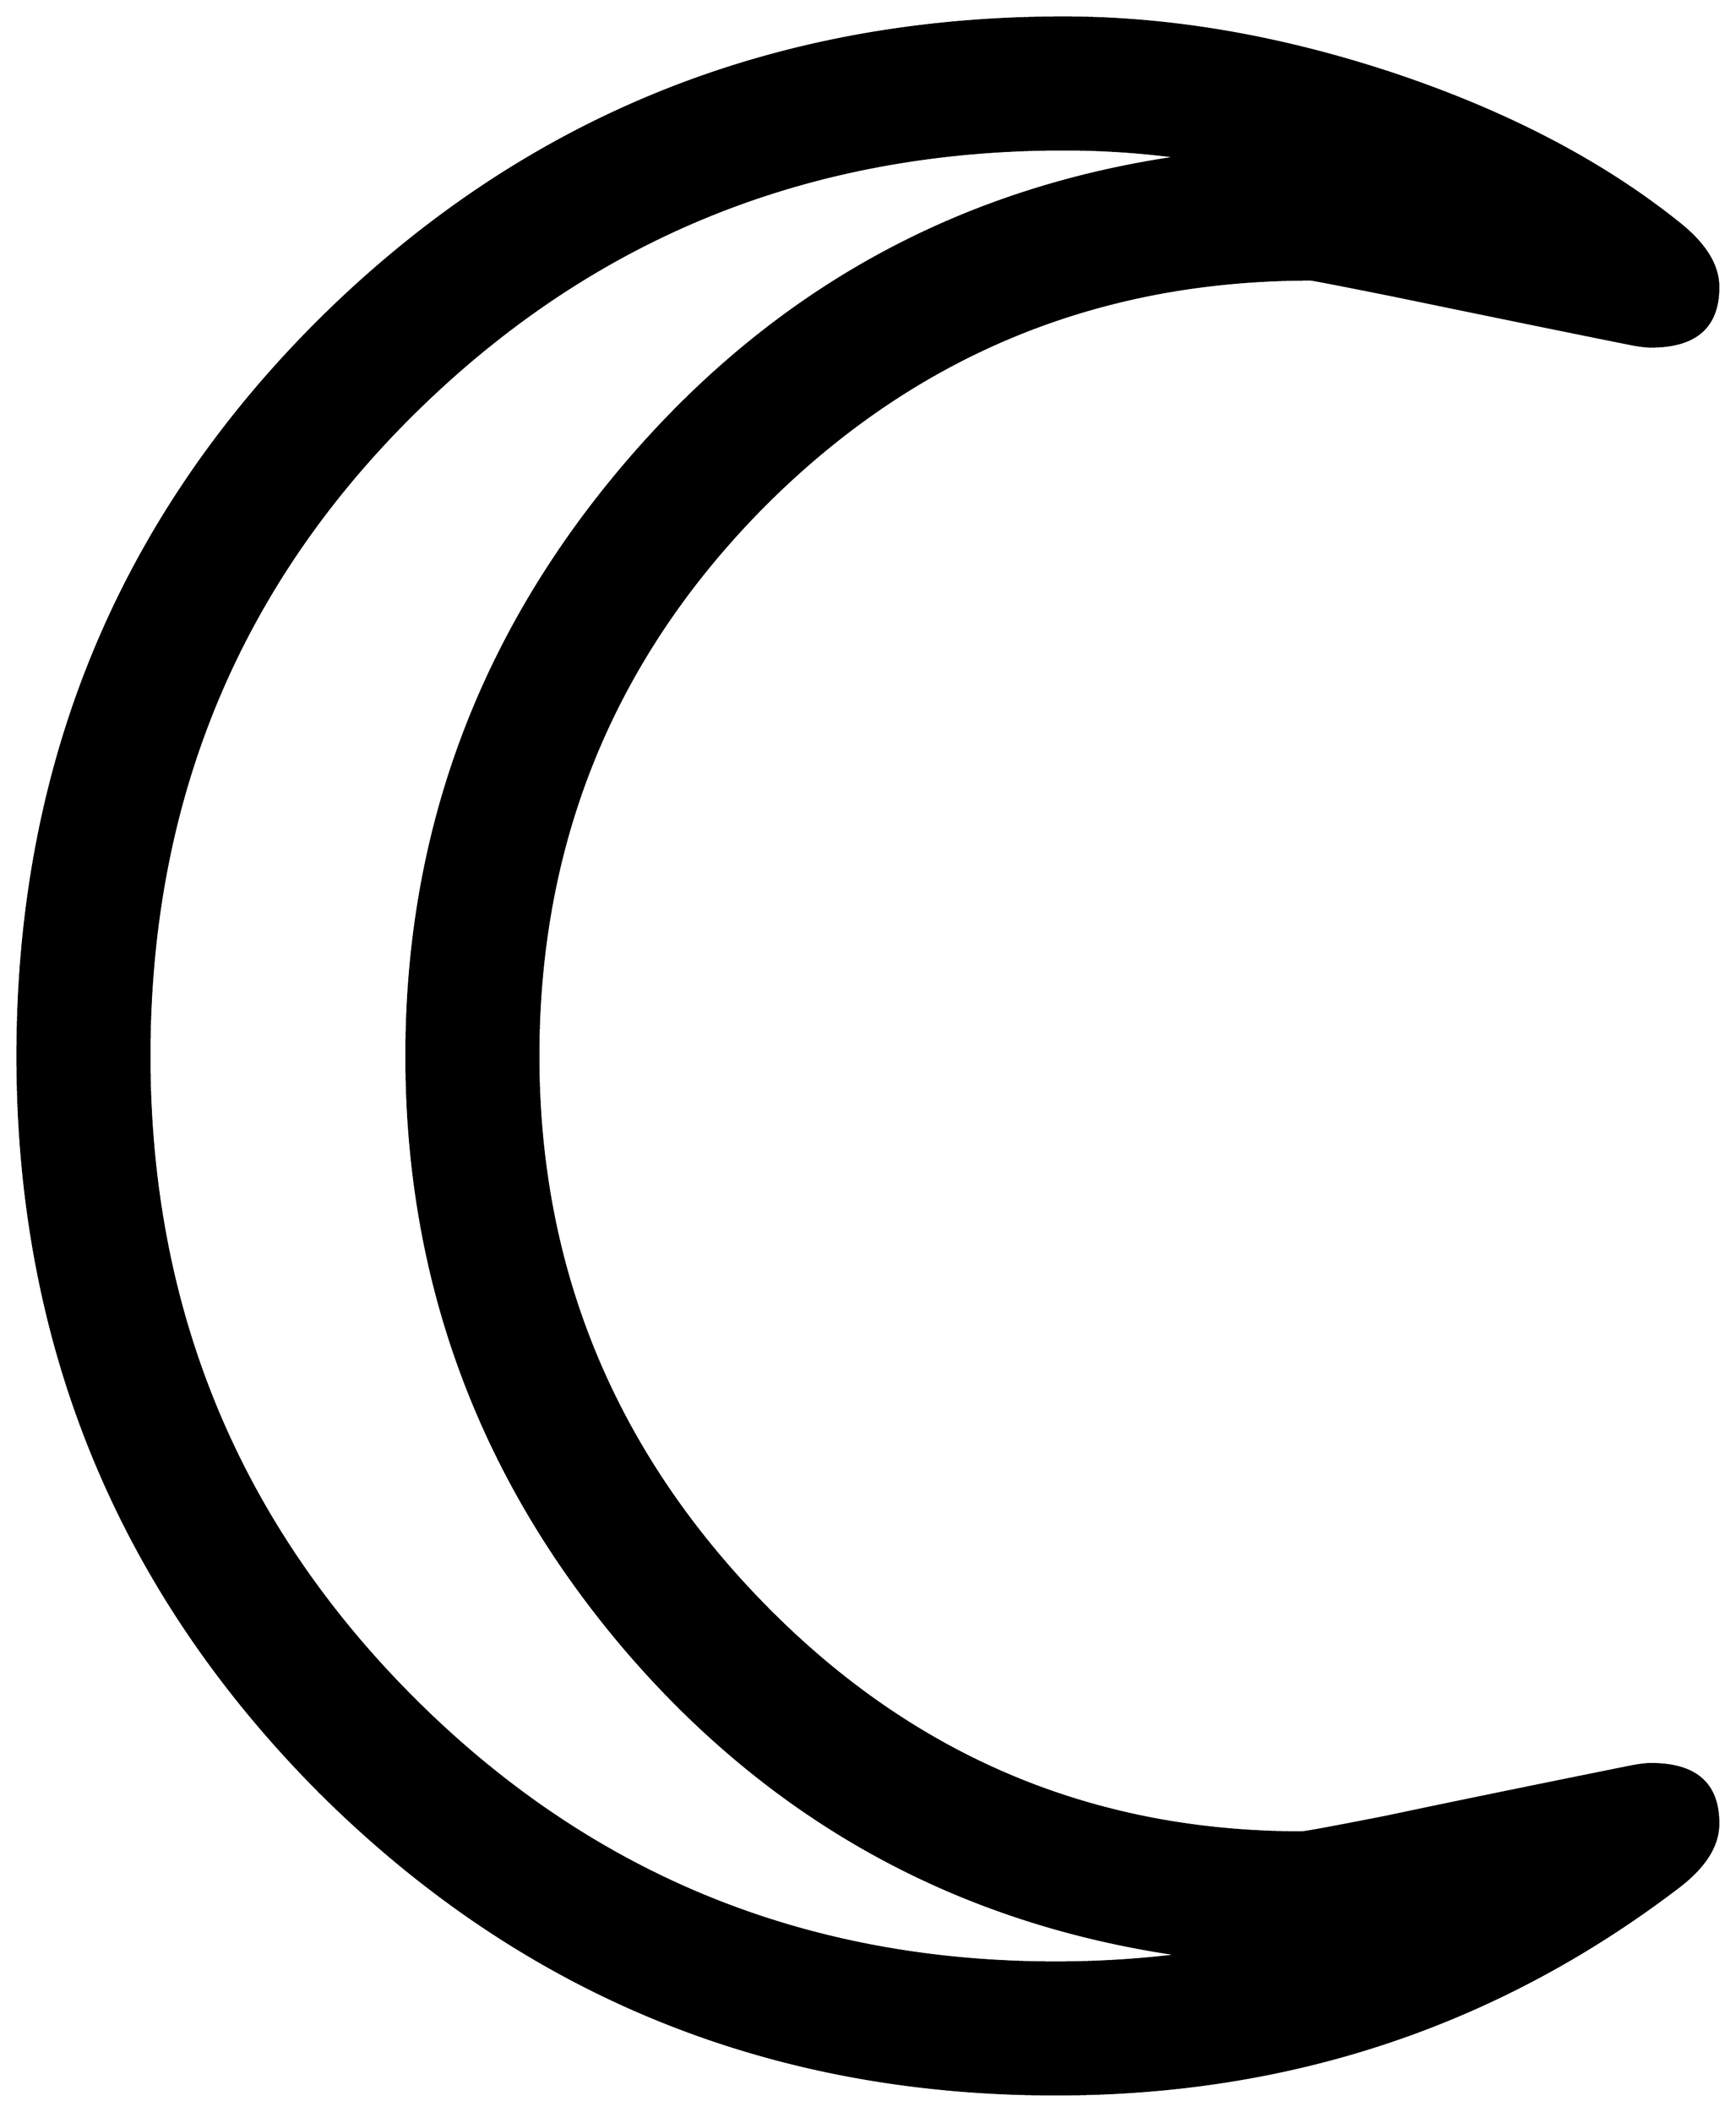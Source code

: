 


\begin{tikzpicture}[y=0.80pt, x=0.80pt, yscale=-1.0, xscale=1.0, inner sep=0pt, outer sep=0pt]
\begin{scope}[shift={(100.0,1864.0)},nonzero rule]
  \path[draw=.,fill=.,line width=1.600pt] (1417.0,-156.0) ..
    controls (1417.0,-139.333) and (1407.0,-123.333) ..
    (1387.0,-108.0) .. controls (1249.0,-2.667) and (1091.0,50.0)
    .. (913.0,50.0) .. controls (693.667,50.0) and (507.0,-26.667)
    .. (353.0,-180.0) .. controls (199.667,-334.0) and
    (123.0,-520.667) .. (123.0,-740.0) .. controls (123.0,-961.333)
    and (200.0,-1148.333) .. (354.0,-1301.0) .. controls
    (508.667,-1453.667) and (697.0,-1530.0) .. (919.0,-1530.0) ..
    controls (999.0,-1530.0) and (1081.667,-1516.0) ..
    (1167.0,-1488.0) .. controls (1255.667,-1458.667) and
    (1329.667,-1420.0) .. (1389.0,-1372.0) .. controls
    (1407.667,-1356.667) and (1417.0,-1341.0) .. (1417.0,-1325.0) ..
    controls (1417.0,-1295.0) and (1400.0,-1280.0) ..
    (1366.0,-1280.0) .. controls (1362.0,-1280.0) and
    (1356.667,-1280.667) .. (1350.0,-1282.0) .. controls
    (1310.0,-1290.0) and (1249.667,-1302.333) .. (1169.0,-1319.0) ..
    controls (1129.0,-1327.0) and (1108.333,-1331.0) ..
    (1107.0,-1331.0) .. controls (943.667,-1331.0) and
    (804.667,-1273.333) .. (690.0,-1158.0) .. controls
    (576.0,-1042.667) and (519.0,-903.333) .. (519.0,-740.0) ..
    controls (519.0,-579.333) and (575.667,-440.667) .. (689.0,-324.0)
    .. controls (802.333,-207.333) and (939.333,-149.0) ..
    (1100.0,-149.0) .. controls (1102.667,-149.0) and
    (1124.333,-153.0) .. (1165.0,-161.0) .. controls
    (1205.667,-169.667) and (1267.333,-182.333) .. (1350.0,-199.0) ..
    controls (1356.667,-200.333) and (1362.0,-201.0) ..
    (1366.0,-201.0) .. controls (1400.0,-201.0) and
    (1417.0,-186.0) .. (1417.0,-156.0) -- cycle(1009.0,-56.0) ..
    controls (839.667,-80.0) and (699.0,-157.0) .. (587.0,-287.0)
    .. controls (475.0,-417.667) and (419.0,-568.667) ..
    (419.0,-740.0) .. controls (419.0,-910.667) and
    (475.0,-1061.333) .. (587.0,-1192.0) .. controls
    (699.0,-1322.667) and (839.333,-1400.0) .. (1008.0,-1424.0) ..
    controls (978.667,-1428.0) and (949.0,-1430.0) ..
    (919.0,-1430.0) .. controls (725.0,-1430.0) and
    (560.333,-1363.333) .. (425.0,-1230.0) .. controls
    (290.333,-1097.333) and (223.0,-934.0) .. (223.0,-740.0) ..
    controls (223.0,-548.0) and (290.0,-385.0) .. (424.0,-251.0)
    .. controls (558.0,-117.0) and (721.0,-50.0) ..
    (913.0,-50.0) .. controls (945.667,-50.0) and (977.667,-52.0) ..
    (1009.0,-56.0) -- cycle;
\end{scope}

\end{tikzpicture}

